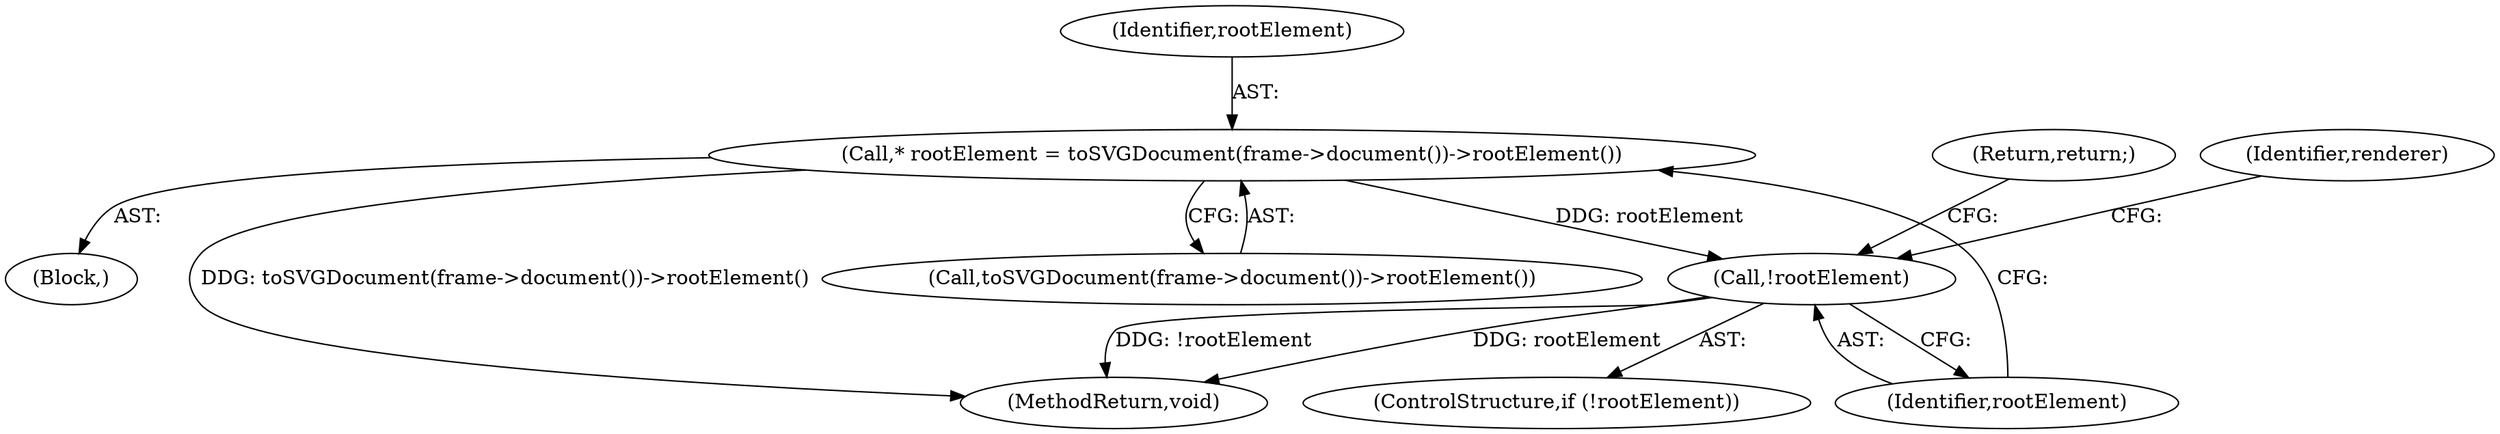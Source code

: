digraph "0_Chrome_cace1e6998293b9b025d4bbdaf5cb5b6a1c2efb4@pointer" {
"1000115" [label="(Call,* rootElement = toSVGDocument(frame->document())->rootElement())"];
"1000119" [label="(Call,!rootElement)"];
"1000116" [label="(Identifier,rootElement)"];
"1000117" [label="(Call,toSVGDocument(frame->document())->rootElement())"];
"1000121" [label="(Return,return;)"];
"1000102" [label="(Block,)"];
"1000119" [label="(Call,!rootElement)"];
"1000115" [label="(Call,* rootElement = toSVGDocument(frame->document())->rootElement())"];
"1000120" [label="(Identifier,rootElement)"];
"1000139" [label="(MethodReturn,void)"];
"1000124" [label="(Identifier,renderer)"];
"1000118" [label="(ControlStructure,if (!rootElement))"];
"1000115" -> "1000102"  [label="AST: "];
"1000115" -> "1000117"  [label="CFG: "];
"1000116" -> "1000115"  [label="AST: "];
"1000117" -> "1000115"  [label="AST: "];
"1000120" -> "1000115"  [label="CFG: "];
"1000115" -> "1000139"  [label="DDG: toSVGDocument(frame->document())->rootElement()"];
"1000115" -> "1000119"  [label="DDG: rootElement"];
"1000119" -> "1000118"  [label="AST: "];
"1000119" -> "1000120"  [label="CFG: "];
"1000120" -> "1000119"  [label="AST: "];
"1000121" -> "1000119"  [label="CFG: "];
"1000124" -> "1000119"  [label="CFG: "];
"1000119" -> "1000139"  [label="DDG: !rootElement"];
"1000119" -> "1000139"  [label="DDG: rootElement"];
}
